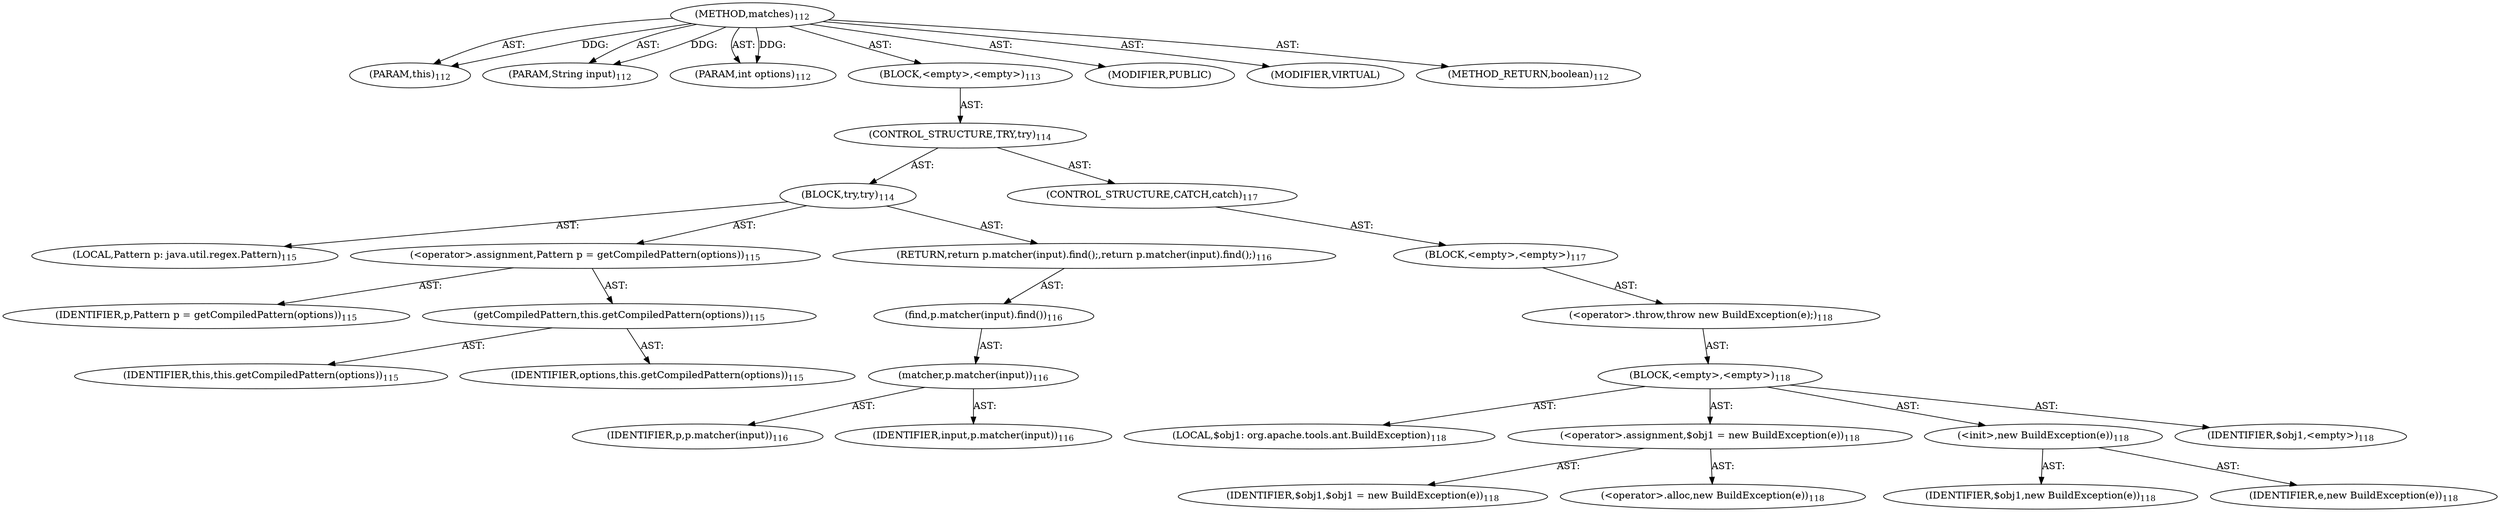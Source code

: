 digraph "matches" {  
"111669149701" [label = <(METHOD,matches)<SUB>112</SUB>> ]
"115964116995" [label = <(PARAM,this)<SUB>112</SUB>> ]
"115964117003" [label = <(PARAM,String input)<SUB>112</SUB>> ]
"115964117004" [label = <(PARAM,int options)<SUB>112</SUB>> ]
"25769803784" [label = <(BLOCK,&lt;empty&gt;,&lt;empty&gt;)<SUB>113</SUB>> ]
"47244640258" [label = <(CONTROL_STRUCTURE,TRY,try)<SUB>114</SUB>> ]
"25769803785" [label = <(BLOCK,try,try)<SUB>114</SUB>> ]
"94489280515" [label = <(LOCAL,Pattern p: java.util.regex.Pattern)<SUB>115</SUB>> ]
"30064771085" [label = <(&lt;operator&gt;.assignment,Pattern p = getCompiledPattern(options))<SUB>115</SUB>> ]
"68719476757" [label = <(IDENTIFIER,p,Pattern p = getCompiledPattern(options))<SUB>115</SUB>> ]
"30064771086" [label = <(getCompiledPattern,this.getCompiledPattern(options))<SUB>115</SUB>> ]
"68719476740" [label = <(IDENTIFIER,this,this.getCompiledPattern(options))<SUB>115</SUB>> ]
"68719476758" [label = <(IDENTIFIER,options,this.getCompiledPattern(options))<SUB>115</SUB>> ]
"146028888067" [label = <(RETURN,return p.matcher(input).find();,return p.matcher(input).find();)<SUB>116</SUB>> ]
"30064771087" [label = <(find,p.matcher(input).find())<SUB>116</SUB>> ]
"30064771088" [label = <(matcher,p.matcher(input))<SUB>116</SUB>> ]
"68719476759" [label = <(IDENTIFIER,p,p.matcher(input))<SUB>116</SUB>> ]
"68719476760" [label = <(IDENTIFIER,input,p.matcher(input))<SUB>116</SUB>> ]
"47244640259" [label = <(CONTROL_STRUCTURE,CATCH,catch)<SUB>117</SUB>> ]
"25769803786" [label = <(BLOCK,&lt;empty&gt;,&lt;empty&gt;)<SUB>117</SUB>> ]
"30064771089" [label = <(&lt;operator&gt;.throw,throw new BuildException(e);)<SUB>118</SUB>> ]
"25769803787" [label = <(BLOCK,&lt;empty&gt;,&lt;empty&gt;)<SUB>118</SUB>> ]
"94489280516" [label = <(LOCAL,$obj1: org.apache.tools.ant.BuildException)<SUB>118</SUB>> ]
"30064771090" [label = <(&lt;operator&gt;.assignment,$obj1 = new BuildException(e))<SUB>118</SUB>> ]
"68719476761" [label = <(IDENTIFIER,$obj1,$obj1 = new BuildException(e))<SUB>118</SUB>> ]
"30064771091" [label = <(&lt;operator&gt;.alloc,new BuildException(e))<SUB>118</SUB>> ]
"30064771092" [label = <(&lt;init&gt;,new BuildException(e))<SUB>118</SUB>> ]
"68719476762" [label = <(IDENTIFIER,$obj1,new BuildException(e))<SUB>118</SUB>> ]
"68719476763" [label = <(IDENTIFIER,e,new BuildException(e))<SUB>118</SUB>> ]
"68719476764" [label = <(IDENTIFIER,$obj1,&lt;empty&gt;)<SUB>118</SUB>> ]
"133143986187" [label = <(MODIFIER,PUBLIC)> ]
"133143986188" [label = <(MODIFIER,VIRTUAL)> ]
"128849018885" [label = <(METHOD_RETURN,boolean)<SUB>112</SUB>> ]
  "111669149701" -> "115964116995"  [ label = "AST: "] 
  "111669149701" -> "115964117003"  [ label = "AST: "] 
  "111669149701" -> "115964117004"  [ label = "AST: "] 
  "111669149701" -> "25769803784"  [ label = "AST: "] 
  "111669149701" -> "133143986187"  [ label = "AST: "] 
  "111669149701" -> "133143986188"  [ label = "AST: "] 
  "111669149701" -> "128849018885"  [ label = "AST: "] 
  "25769803784" -> "47244640258"  [ label = "AST: "] 
  "47244640258" -> "25769803785"  [ label = "AST: "] 
  "47244640258" -> "47244640259"  [ label = "AST: "] 
  "25769803785" -> "94489280515"  [ label = "AST: "] 
  "25769803785" -> "30064771085"  [ label = "AST: "] 
  "25769803785" -> "146028888067"  [ label = "AST: "] 
  "30064771085" -> "68719476757"  [ label = "AST: "] 
  "30064771085" -> "30064771086"  [ label = "AST: "] 
  "30064771086" -> "68719476740"  [ label = "AST: "] 
  "30064771086" -> "68719476758"  [ label = "AST: "] 
  "146028888067" -> "30064771087"  [ label = "AST: "] 
  "30064771087" -> "30064771088"  [ label = "AST: "] 
  "30064771088" -> "68719476759"  [ label = "AST: "] 
  "30064771088" -> "68719476760"  [ label = "AST: "] 
  "47244640259" -> "25769803786"  [ label = "AST: "] 
  "25769803786" -> "30064771089"  [ label = "AST: "] 
  "30064771089" -> "25769803787"  [ label = "AST: "] 
  "25769803787" -> "94489280516"  [ label = "AST: "] 
  "25769803787" -> "30064771090"  [ label = "AST: "] 
  "25769803787" -> "30064771092"  [ label = "AST: "] 
  "25769803787" -> "68719476764"  [ label = "AST: "] 
  "30064771090" -> "68719476761"  [ label = "AST: "] 
  "30064771090" -> "30064771091"  [ label = "AST: "] 
  "30064771092" -> "68719476762"  [ label = "AST: "] 
  "30064771092" -> "68719476763"  [ label = "AST: "] 
  "111669149701" -> "115964116995"  [ label = "DDG: "] 
  "111669149701" -> "115964117003"  [ label = "DDG: "] 
  "111669149701" -> "115964117004"  [ label = "DDG: "] 
}
